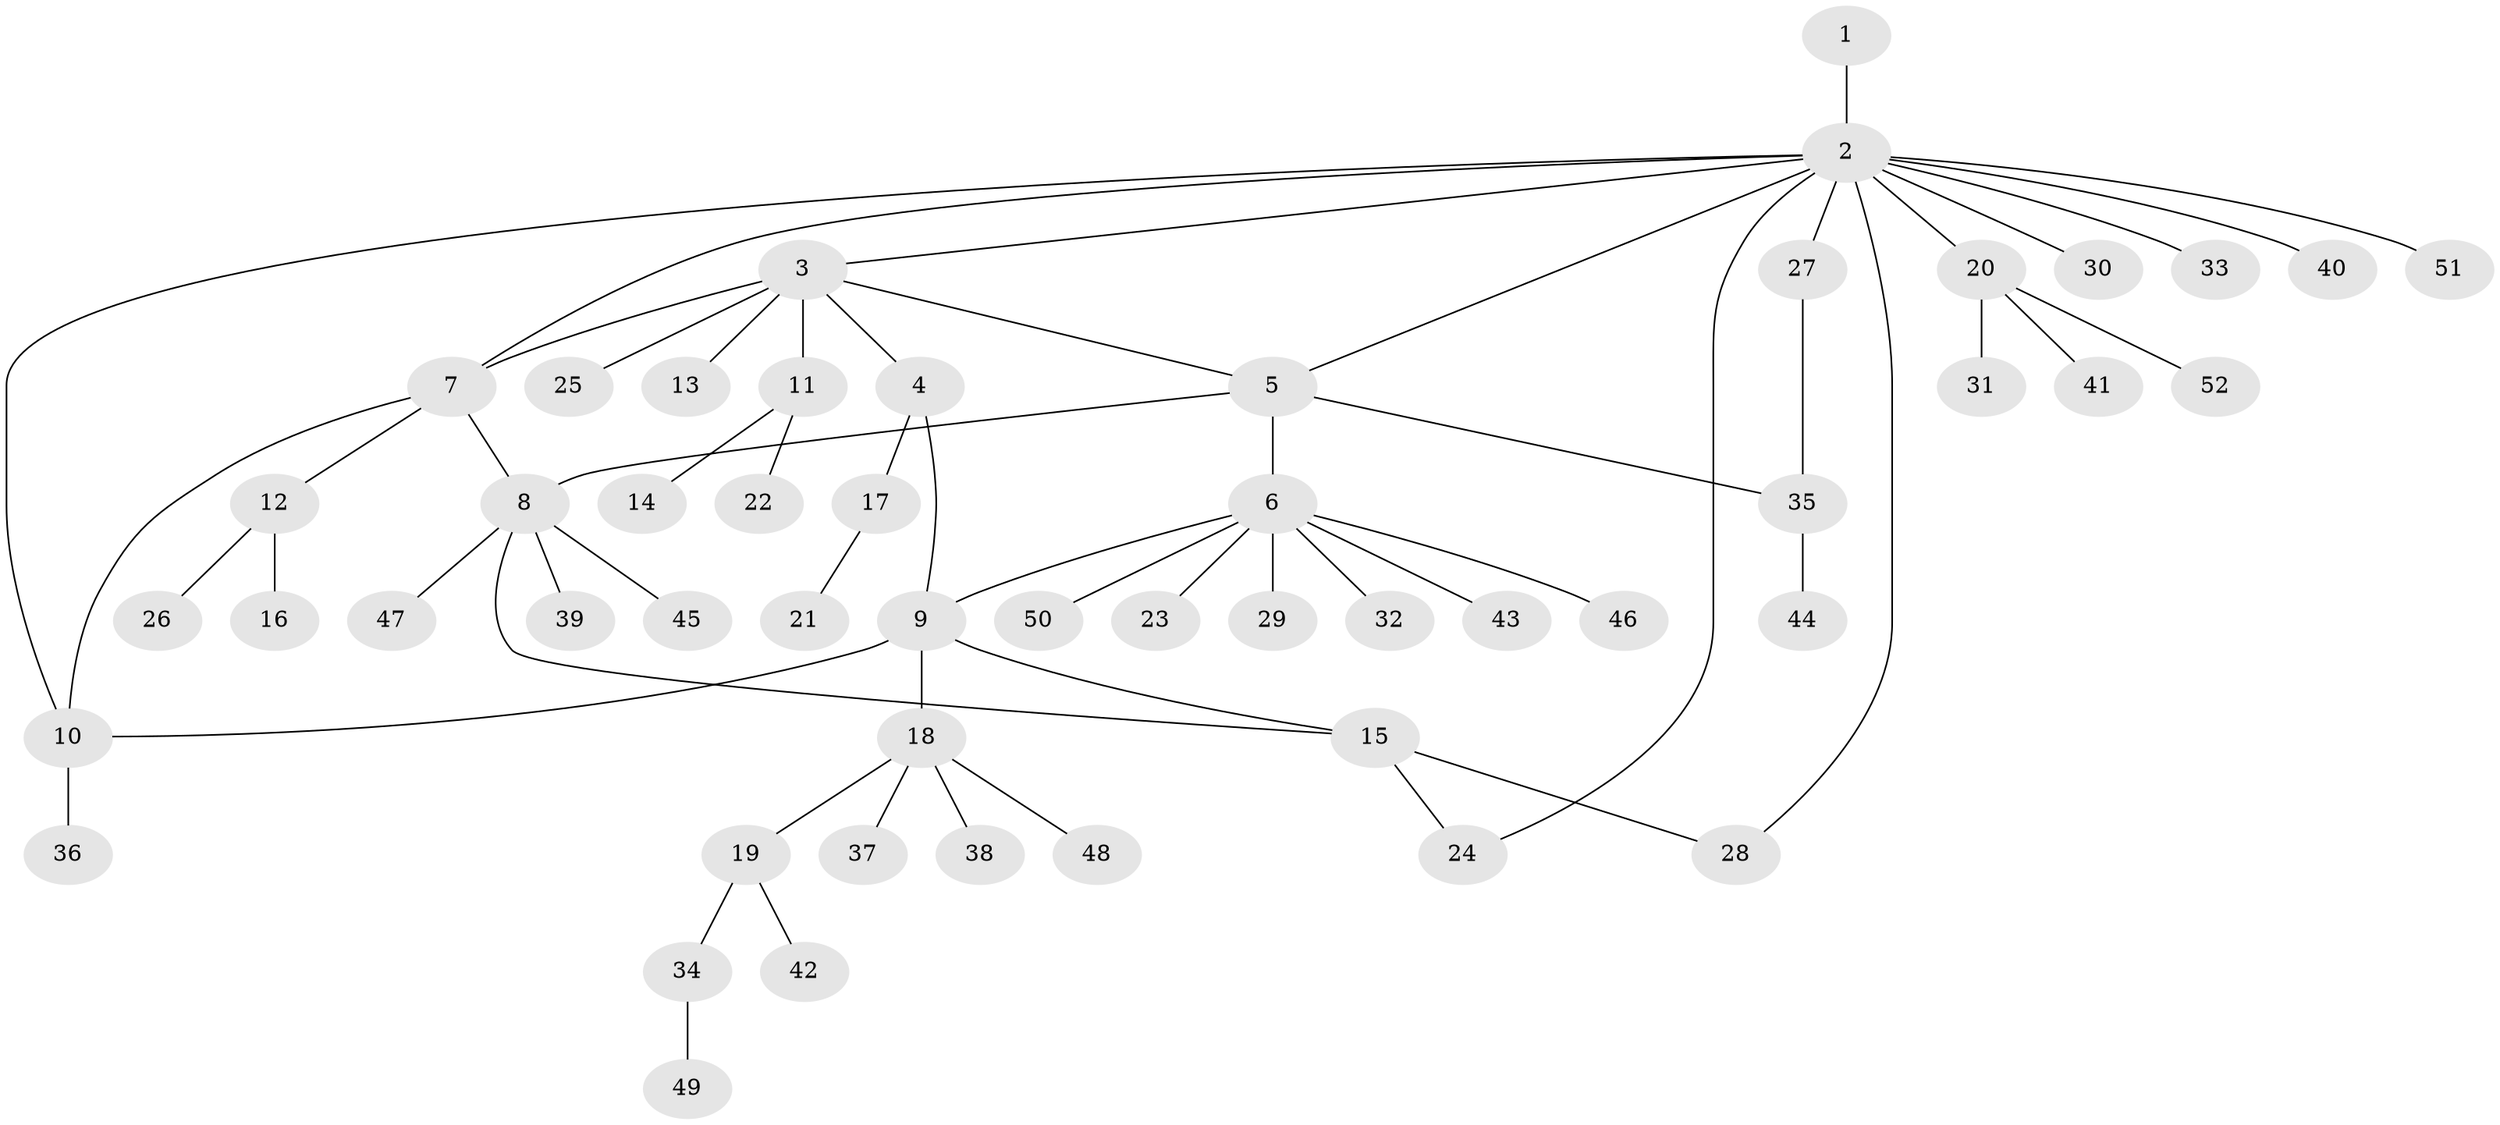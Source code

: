 // coarse degree distribution, {12: 0.02631578947368421, 6: 0.02631578947368421, 3: 0.10526315789473684, 9: 0.02631578947368421, 7: 0.02631578947368421, 5: 0.05263157894736842, 2: 0.10526315789473684, 1: 0.5789473684210527, 4: 0.05263157894736842}
// Generated by graph-tools (version 1.1) at 2025/42/03/06/25 10:42:09]
// undirected, 52 vertices, 61 edges
graph export_dot {
graph [start="1"]
  node [color=gray90,style=filled];
  1;
  2;
  3;
  4;
  5;
  6;
  7;
  8;
  9;
  10;
  11;
  12;
  13;
  14;
  15;
  16;
  17;
  18;
  19;
  20;
  21;
  22;
  23;
  24;
  25;
  26;
  27;
  28;
  29;
  30;
  31;
  32;
  33;
  34;
  35;
  36;
  37;
  38;
  39;
  40;
  41;
  42;
  43;
  44;
  45;
  46;
  47;
  48;
  49;
  50;
  51;
  52;
  1 -- 2;
  2 -- 3;
  2 -- 5;
  2 -- 7;
  2 -- 10;
  2 -- 20;
  2 -- 24;
  2 -- 27;
  2 -- 28;
  2 -- 30;
  2 -- 33;
  2 -- 40;
  2 -- 51;
  3 -- 4;
  3 -- 5;
  3 -- 7;
  3 -- 11;
  3 -- 13;
  3 -- 25;
  4 -- 9;
  4 -- 17;
  5 -- 6;
  5 -- 8;
  5 -- 35;
  6 -- 9;
  6 -- 23;
  6 -- 29;
  6 -- 32;
  6 -- 43;
  6 -- 46;
  6 -- 50;
  7 -- 8;
  7 -- 10;
  7 -- 12;
  8 -- 15;
  8 -- 39;
  8 -- 45;
  8 -- 47;
  9 -- 10;
  9 -- 15;
  9 -- 18;
  10 -- 36;
  11 -- 14;
  11 -- 22;
  12 -- 16;
  12 -- 26;
  15 -- 24;
  15 -- 28;
  17 -- 21;
  18 -- 19;
  18 -- 37;
  18 -- 38;
  18 -- 48;
  19 -- 34;
  19 -- 42;
  20 -- 31;
  20 -- 41;
  20 -- 52;
  27 -- 35;
  34 -- 49;
  35 -- 44;
}
